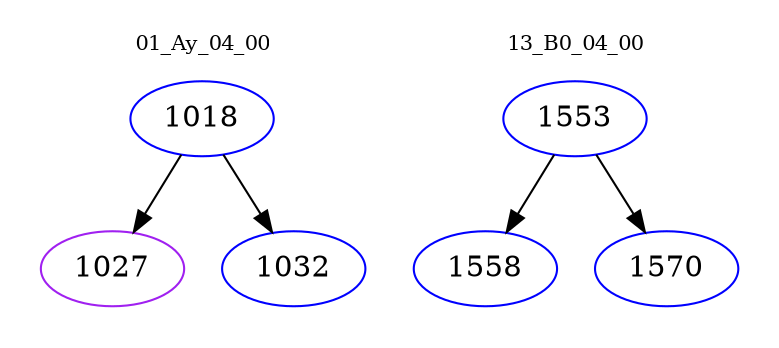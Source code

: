 digraph{
subgraph cluster_0 {
color = white
label = "01_Ay_04_00";
fontsize=10;
T0_1018 [label="1018", color="blue"]
T0_1018 -> T0_1027 [color="black"]
T0_1027 [label="1027", color="purple"]
T0_1018 -> T0_1032 [color="black"]
T0_1032 [label="1032", color="blue"]
}
subgraph cluster_1 {
color = white
label = "13_B0_04_00";
fontsize=10;
T1_1553 [label="1553", color="blue"]
T1_1553 -> T1_1558 [color="black"]
T1_1558 [label="1558", color="blue"]
T1_1553 -> T1_1570 [color="black"]
T1_1570 [label="1570", color="blue"]
}
}
